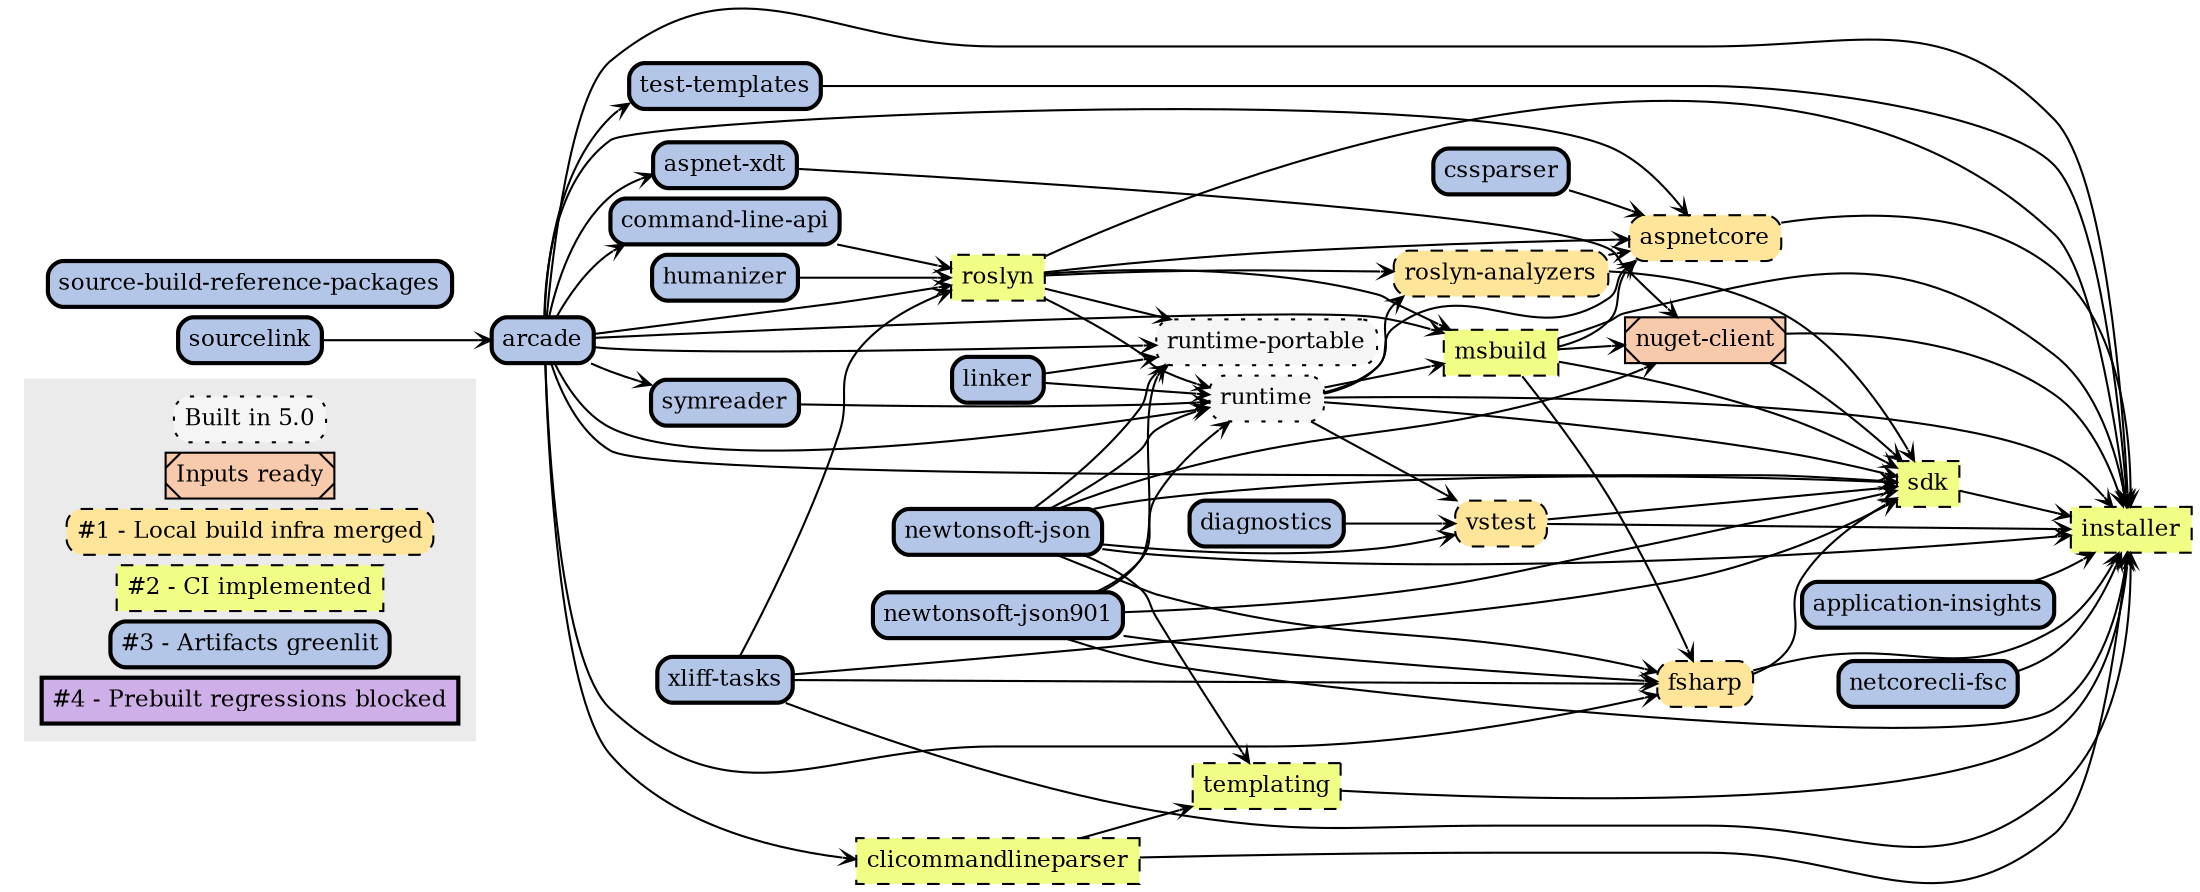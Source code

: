 // dot.exe implementation-plan-graph.dot -Tsvg -o implementation-plan-graph.svg

digraph {
node[
  shape=rect
  width=0 height=0 margin=0.07
  style=filled
  fontsize=11]
edge[
  penwidth=1
  arrowsize=0.6
  arrowhead=vee
  pencolor="#444444"]
rankdir=LR
nodesep=0.07
ranksep=0.08

node [fillcolor="#F5F5F5",style="dotted,filled,rounded",tooltip="Built"]
"pre0"[label="Built in 5.0"]
"runtime-portable"
"runtime"

node [fillcolor="#F7CAAC",style="filled,diagonals",tooltip="Inputs ready"]
"pre1"[label="Inputs ready"]
"nuget-client"

node [fillcolor="#FFE599",style="dashed,filled,rounded",tooltip="1"]
"s1"[label="#1 - Local build infra merged"]
"aspnetcore"
"fsharp"
"roslyn-analyzers"
"vstest"

node [fillcolor="#F0FE86",style="dashed,filled",tooltip="2"]
"s2"[label="#2 - CI implemented"]
"clicommandlineparser"
"installer"
"msbuild"
"roslyn"
"sdk"
"templating"

node [fillcolor="#B4C6E7",style="bold,filled,rounded",tooltip="3"]
"s3"[label="#3 - Artifacts greenlit"]
"application-insights"
"arcade"
"aspnet-xdt"
"command-line-api"
"cssparser"
"diagnostics"
"humanizer"
"linker"
"netcorecli-fsc"
"newtonsoft-json"
"newtonsoft-json901"
"source-build-reference-packages"
"sourcelink"
"symreader"
"test-templates"
"xliff-tasks"

node [fillcolor="#CFAFE7",style="bold,filled",tooltip="4"]
"s4"[label="#4 - Prebuilt regressions blocked"]

// Color all future nodes red. All nodes should be accounted for: red means they need a category.
node [fillcolor="#FF0000",style=filled]

subgraph clusterLegend {
  style=filled
  color="#ebebeb"
  "pre0" "pre1" "s1" "s2" "s3" "s4"
}

// Remaining text created by generate-graphviz.proj based on repos/*.proj:
"sourcelink" -> "arcade"
"arcade" -> "aspnet-xdt"
"arcade" -> "aspnetcore"
"cssparser" -> "aspnetcore"
"runtime" -> "aspnetcore"
"msbuild" -> "aspnetcore"
"roslyn" -> "aspnetcore"
"roslyn-analyzers" -> "aspnetcore"
"arcade" -> "clicommandlineparser"
"arcade" -> "command-line-api"
"arcade" -> "fsharp"
"msbuild" -> "fsharp"
"newtonsoft-json901" -> "fsharp"
"newtonsoft-json" -> "fsharp"
"xliff-tasks" -> "fsharp"
"application-insights" -> "installer"
"arcade" -> "installer"
"aspnetcore" -> "installer"
"clicommandlineparser" -> "installer"
"fsharp" -> "installer"
"msbuild" -> "installer"
"netcorecli-fsc" -> "installer"
"newtonsoft-json" -> "installer"
"newtonsoft-json901" -> "installer"
"nuget-client" -> "installer"
"roslyn" -> "installer"
"runtime" -> "installer"
"sdk" -> "installer"
"templating" -> "installer"
"test-templates" -> "installer"
"vstest" -> "installer"
"xliff-tasks" -> "installer"
"arcade" -> "msbuild"
"runtime" -> "msbuild"
"roslyn" -> "msbuild"
"newtonsoft-json" -> "nuget-client"
"msbuild" -> "nuget-client"
"aspnet-xdt" -> "nuget-client"
"runtime" -> "roslyn-analyzers"
"roslyn" -> "roslyn-analyzers"
"arcade" -> "roslyn"
"command-line-api" -> "roslyn"
"humanizer" -> "roslyn"
"xliff-tasks" -> "roslyn"
"arcade" -> "runtime-portable"
"linker" -> "runtime-portable"
"newtonsoft-json" -> "runtime-portable"
"newtonsoft-json901" -> "runtime-portable"
"roslyn" -> "runtime-portable"
"arcade" -> "runtime"
"symreader" -> "runtime"
"linker" -> "runtime"
"newtonsoft-json" -> "runtime"
"newtonsoft-json901" -> "runtime"
"roslyn" -> "runtime"
"arcade" -> "sdk"
"xliff-tasks" -> "sdk"
"runtime" -> "sdk"
"msbuild" -> "sdk"
"newtonsoft-json" -> "sdk"
"newtonsoft-json901" -> "sdk"
"nuget-client" -> "sdk"
"roslyn-analyzers" -> "sdk"
"vstest" -> "sdk"
"fsharp" -> "sdk"
"arcade" -> "symreader"
"clicommandlineparser" -> "templating"
"newtonsoft-json" -> "templating"
"arcade" -> "test-templates"
"diagnostics" -> "vstest"
"runtime" -> "vstest"
"newtonsoft-json" -> "vstest"
}
